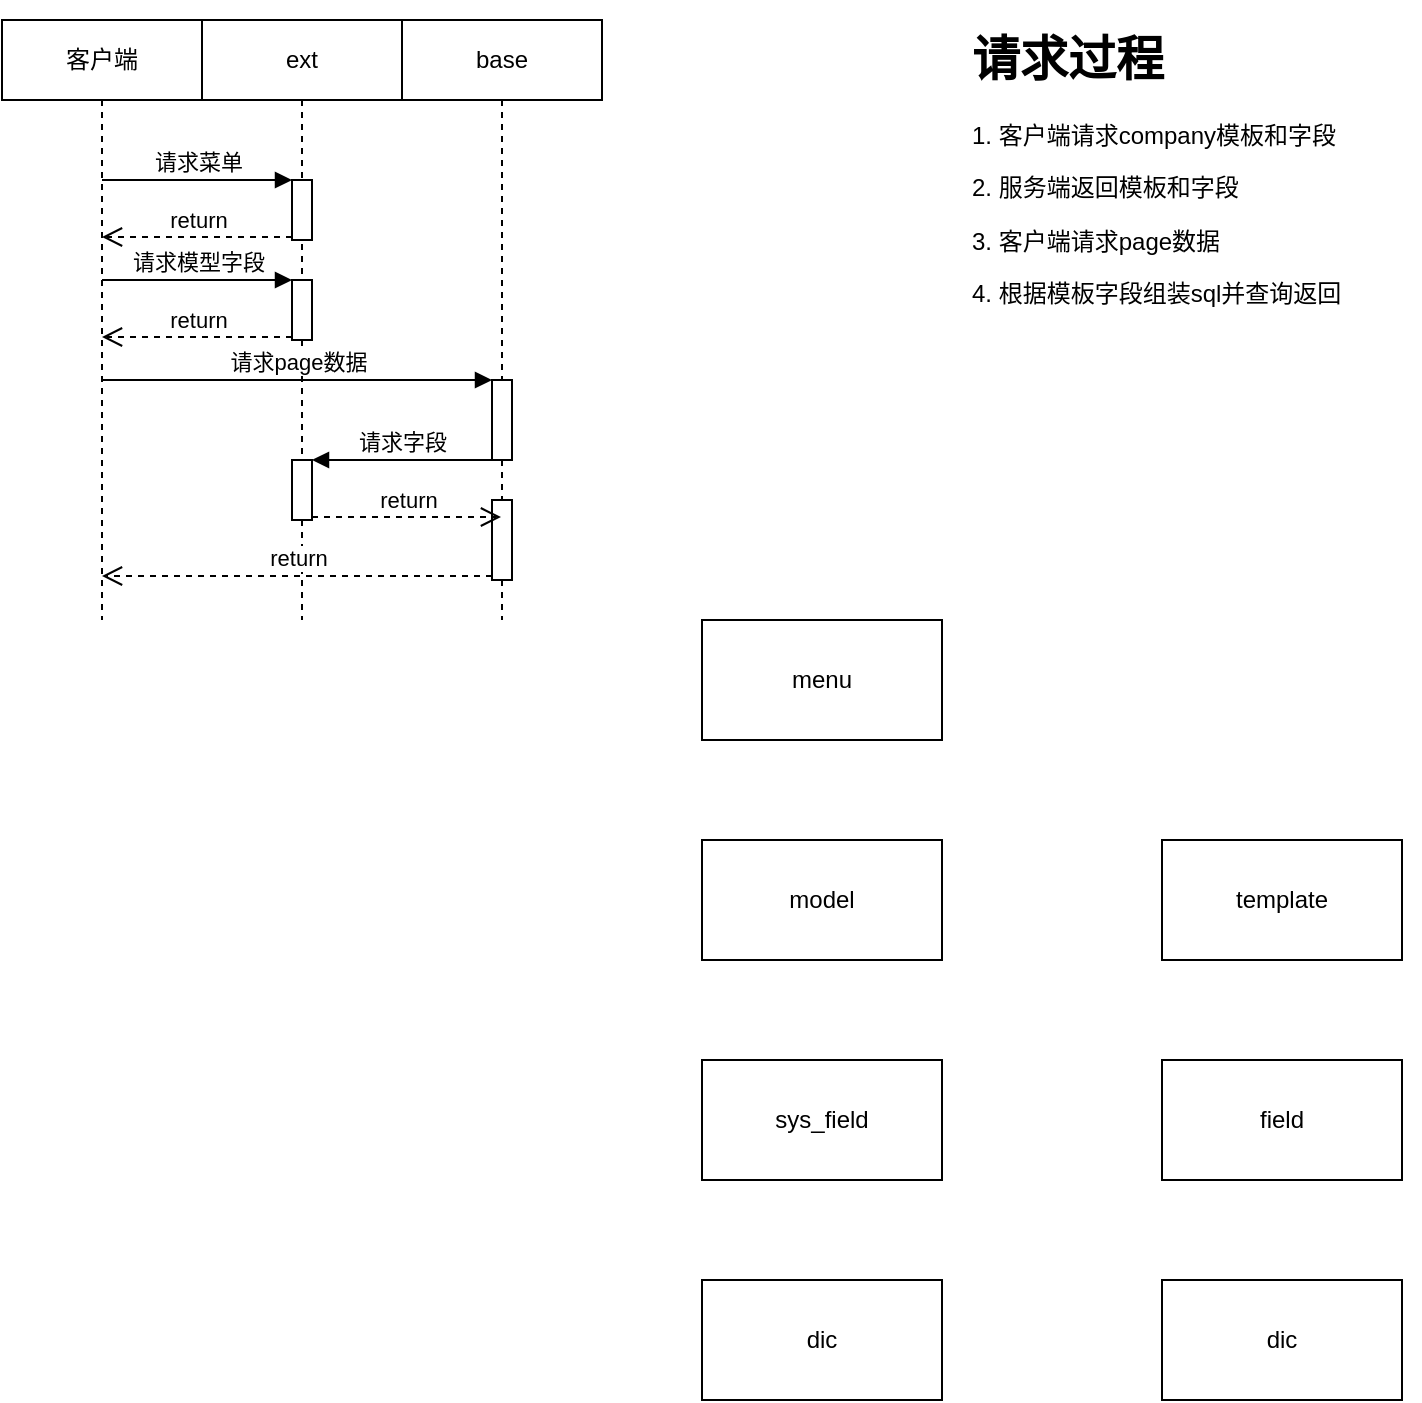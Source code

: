 <mxfile version="13.8.3" type="github">
  <diagram id="bRuYLjxOwxbkPora2MnW" name="第 1 页">
    <mxGraphModel dx="906" dy="623" grid="1" gridSize="10" guides="1" tooltips="1" connect="1" arrows="1" fold="1" page="1" pageScale="1" pageWidth="827" pageHeight="1169" math="0" shadow="0">
      <root>
        <mxCell id="0" />
        <mxCell id="1" parent="0" />
        <mxCell id="iUqJYe-C6QMbKc_73fvr-11" value="model" style="rounded=0;whiteSpace=wrap;html=1;" vertex="1" parent="1">
          <mxGeometry x="400" y="460" width="120" height="60" as="geometry" />
        </mxCell>
        <mxCell id="iUqJYe-C6QMbKc_73fvr-12" value="template" style="rounded=0;whiteSpace=wrap;html=1;" vertex="1" parent="1">
          <mxGeometry x="630" y="460" width="120" height="60" as="geometry" />
        </mxCell>
        <mxCell id="iUqJYe-C6QMbKc_73fvr-13" value="sys_field" style="rounded=0;whiteSpace=wrap;html=1;" vertex="1" parent="1">
          <mxGeometry x="400" y="570" width="120" height="60" as="geometry" />
        </mxCell>
        <mxCell id="iUqJYe-C6QMbKc_73fvr-14" value="field" style="rounded=0;whiteSpace=wrap;html=1;" vertex="1" parent="1">
          <mxGeometry x="630" y="570" width="120" height="60" as="geometry" />
        </mxCell>
        <mxCell id="iUqJYe-C6QMbKc_73fvr-16" value="dic" style="rounded=0;whiteSpace=wrap;html=1;" vertex="1" parent="1">
          <mxGeometry x="400" y="680" width="120" height="60" as="geometry" />
        </mxCell>
        <mxCell id="iUqJYe-C6QMbKc_73fvr-19" value="&lt;h1&gt;请求过程&lt;/h1&gt;&lt;p&gt;1. 客户端请求company模板和字段&lt;/p&gt;&lt;p&gt;2. 服务端返回模板和字段&lt;/p&gt;&lt;p&gt;3. 客户端请求page数据&lt;/p&gt;&lt;p&gt;4. 根据模板字段组装sql并查询返回&lt;/p&gt;" style="text;html=1;strokeColor=none;fillColor=none;spacing=5;spacingTop=-20;whiteSpace=wrap;overflow=hidden;rounded=0;" vertex="1" parent="1">
          <mxGeometry x="530" y="50" width="229" height="260" as="geometry" />
        </mxCell>
        <mxCell id="iUqJYe-C6QMbKc_73fvr-20" value="menu" style="rounded=0;whiteSpace=wrap;html=1;" vertex="1" parent="1">
          <mxGeometry x="400" y="350" width="120" height="60" as="geometry" />
        </mxCell>
        <mxCell id="iUqJYe-C6QMbKc_73fvr-21" value="dic" style="rounded=0;whiteSpace=wrap;html=1;" vertex="1" parent="1">
          <mxGeometry x="630" y="680" width="120" height="60" as="geometry" />
        </mxCell>
        <mxCell id="iUqJYe-C6QMbKc_73fvr-22" value="客户端" style="shape=umlLifeline;perimeter=lifelinePerimeter;whiteSpace=wrap;html=1;container=1;collapsible=0;recursiveResize=0;outlineConnect=0;" vertex="1" parent="1">
          <mxGeometry x="50" y="50" width="100" height="300" as="geometry" />
        </mxCell>
        <mxCell id="iUqJYe-C6QMbKc_73fvr-23" value="ext" style="shape=umlLifeline;perimeter=lifelinePerimeter;whiteSpace=wrap;html=1;container=1;collapsible=0;recursiveResize=0;outlineConnect=0;" vertex="1" parent="1">
          <mxGeometry x="150" y="50" width="100" height="300" as="geometry" />
        </mxCell>
        <mxCell id="iUqJYe-C6QMbKc_73fvr-27" value="" style="html=1;points=[];perimeter=orthogonalPerimeter;" vertex="1" parent="iUqJYe-C6QMbKc_73fvr-23">
          <mxGeometry x="45" y="80" width="10" height="30" as="geometry" />
        </mxCell>
        <mxCell id="iUqJYe-C6QMbKc_73fvr-36" value="" style="html=1;points=[];perimeter=orthogonalPerimeter;" vertex="1" parent="iUqJYe-C6QMbKc_73fvr-23">
          <mxGeometry x="45" y="130" width="10" height="30" as="geometry" />
        </mxCell>
        <mxCell id="iUqJYe-C6QMbKc_73fvr-44" value="" style="html=1;points=[];perimeter=orthogonalPerimeter;" vertex="1" parent="iUqJYe-C6QMbKc_73fvr-23">
          <mxGeometry x="45" y="220" width="10" height="30" as="geometry" />
        </mxCell>
        <mxCell id="iUqJYe-C6QMbKc_73fvr-24" value="base" style="shape=umlLifeline;perimeter=lifelinePerimeter;whiteSpace=wrap;html=1;container=1;collapsible=0;recursiveResize=0;outlineConnect=0;" vertex="1" parent="1">
          <mxGeometry x="250" y="50" width="100" height="300" as="geometry" />
        </mxCell>
        <mxCell id="iUqJYe-C6QMbKc_73fvr-39" value="" style="html=1;points=[];perimeter=orthogonalPerimeter;" vertex="1" parent="iUqJYe-C6QMbKc_73fvr-24">
          <mxGeometry x="45" y="180" width="10" height="40" as="geometry" />
        </mxCell>
        <mxCell id="iUqJYe-C6QMbKc_73fvr-47" value="" style="html=1;points=[];perimeter=orthogonalPerimeter;" vertex="1" parent="iUqJYe-C6QMbKc_73fvr-24">
          <mxGeometry x="45" y="240" width="10" height="40" as="geometry" />
        </mxCell>
        <mxCell id="iUqJYe-C6QMbKc_73fvr-28" value="请求菜单" style="html=1;verticalAlign=bottom;endArrow=block;entryX=0;entryY=0;" edge="1" target="iUqJYe-C6QMbKc_73fvr-27" parent="1" source="iUqJYe-C6QMbKc_73fvr-22">
          <mxGeometry relative="1" as="geometry">
            <mxPoint x="104" y="130" as="sourcePoint" />
          </mxGeometry>
        </mxCell>
        <mxCell id="iUqJYe-C6QMbKc_73fvr-29" value="return" style="html=1;verticalAlign=bottom;endArrow=open;dashed=1;endSize=8;exitX=0;exitY=0.95;" edge="1" source="iUqJYe-C6QMbKc_73fvr-27" parent="1" target="iUqJYe-C6QMbKc_73fvr-22">
          <mxGeometry relative="1" as="geometry">
            <mxPoint x="125" y="206" as="targetPoint" />
          </mxGeometry>
        </mxCell>
        <mxCell id="iUqJYe-C6QMbKc_73fvr-37" value="请求模型字段" style="html=1;verticalAlign=bottom;endArrow=block;entryX=0;entryY=0;" edge="1" target="iUqJYe-C6QMbKc_73fvr-36" parent="1" source="iUqJYe-C6QMbKc_73fvr-22">
          <mxGeometry relative="1" as="geometry">
            <mxPoint x="125" y="180" as="sourcePoint" />
          </mxGeometry>
        </mxCell>
        <mxCell id="iUqJYe-C6QMbKc_73fvr-38" value="return" style="html=1;verticalAlign=bottom;endArrow=open;dashed=1;endSize=8;exitX=0;exitY=0.95;" edge="1" source="iUqJYe-C6QMbKc_73fvr-36" parent="1" target="iUqJYe-C6QMbKc_73fvr-22">
          <mxGeometry relative="1" as="geometry">
            <mxPoint x="125" y="256" as="targetPoint" />
          </mxGeometry>
        </mxCell>
        <mxCell id="iUqJYe-C6QMbKc_73fvr-40" value="请求page数据" style="html=1;verticalAlign=bottom;endArrow=block;entryX=0;entryY=0;" edge="1" target="iUqJYe-C6QMbKc_73fvr-39" parent="1" source="iUqJYe-C6QMbKc_73fvr-22">
          <mxGeometry relative="1" as="geometry">
            <mxPoint x="225" y="230" as="sourcePoint" />
          </mxGeometry>
        </mxCell>
        <mxCell id="iUqJYe-C6QMbKc_73fvr-45" value="请求字段" style="html=1;verticalAlign=bottom;endArrow=block;entryX=1;entryY=0;" edge="1" target="iUqJYe-C6QMbKc_73fvr-44" parent="1" source="iUqJYe-C6QMbKc_73fvr-39">
          <mxGeometry relative="1" as="geometry">
            <mxPoint x="265" y="260" as="sourcePoint" />
          </mxGeometry>
        </mxCell>
        <mxCell id="iUqJYe-C6QMbKc_73fvr-46" value="return" style="html=1;verticalAlign=bottom;endArrow=open;dashed=1;endSize=8;exitX=1;exitY=0.95;" edge="1" source="iUqJYe-C6QMbKc_73fvr-44" parent="1" target="iUqJYe-C6QMbKc_73fvr-24">
          <mxGeometry relative="1" as="geometry">
            <mxPoint x="265" y="317" as="targetPoint" />
          </mxGeometry>
        </mxCell>
        <mxCell id="iUqJYe-C6QMbKc_73fvr-49" value="return" style="html=1;verticalAlign=bottom;endArrow=open;dashed=1;endSize=8;exitX=0;exitY=0.95;" edge="1" source="iUqJYe-C6QMbKc_73fvr-47" parent="1" target="iUqJYe-C6QMbKc_73fvr-22">
          <mxGeometry relative="1" as="geometry">
            <mxPoint x="225" y="376" as="targetPoint" />
          </mxGeometry>
        </mxCell>
      </root>
    </mxGraphModel>
  </diagram>
</mxfile>
